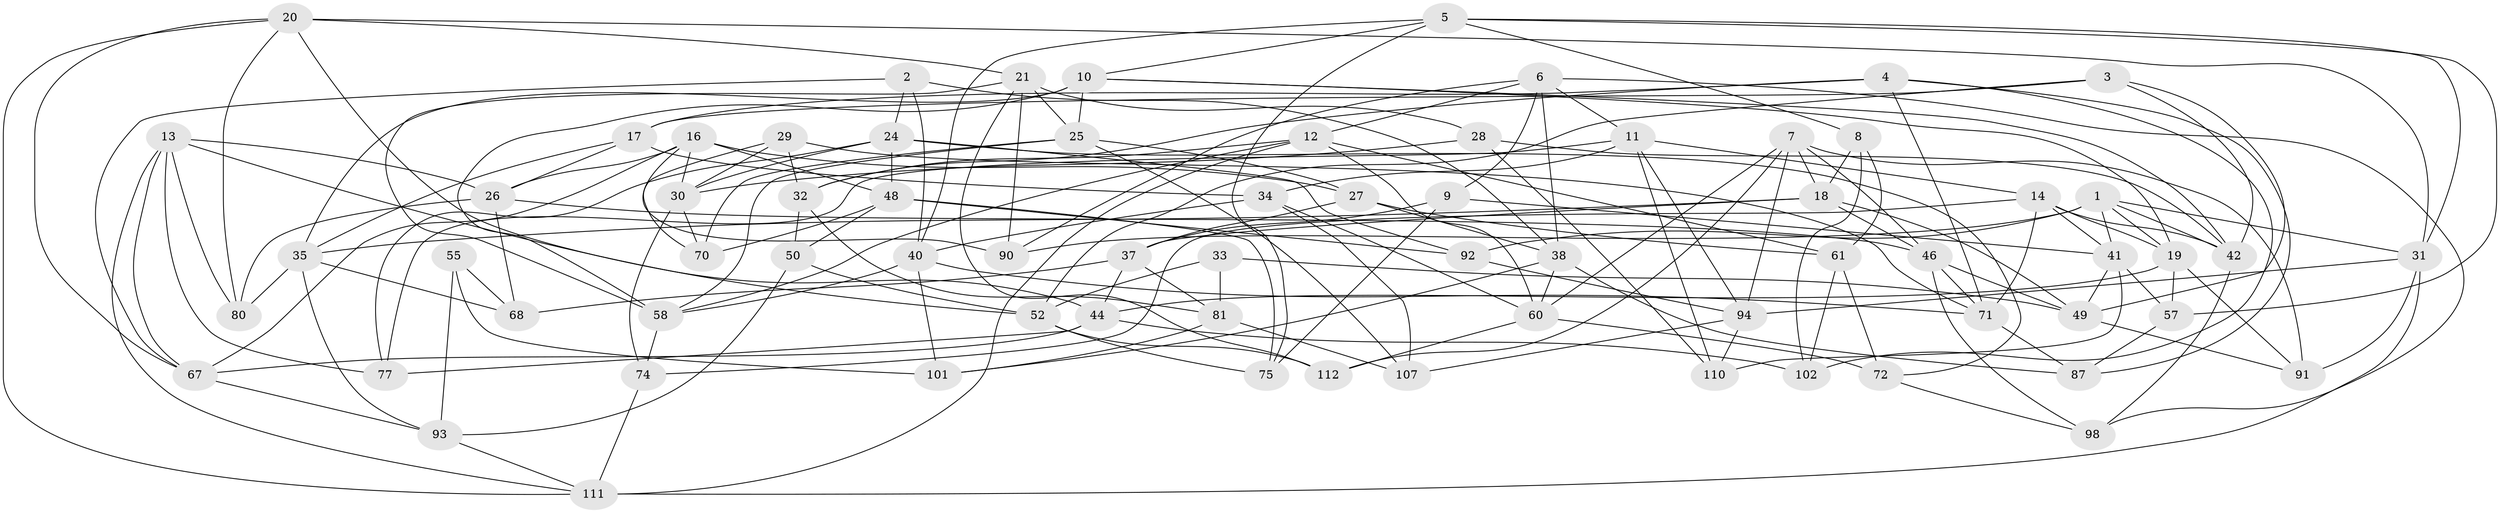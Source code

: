 // original degree distribution, {4: 1.0}
// Generated by graph-tools (version 1.1) at 2025/42/03/06/25 10:42:18]
// undirected, 71 vertices, 181 edges
graph export_dot {
graph [start="1"]
  node [color=gray90,style=filled];
  1 [super="+88"];
  2;
  3;
  4 [super="+51"];
  5 [super="+97"];
  6 [super="+69"];
  7 [super="+86"];
  8;
  9;
  10 [super="+53"];
  11 [super="+79"];
  12 [super="+65"];
  13 [super="+15"];
  14 [super="+63"];
  16 [super="+78"];
  17 [super="+54"];
  18 [super="+22"];
  19 [super="+62"];
  20 [super="+23"];
  21 [super="+64"];
  24 [super="+106"];
  25 [super="+100"];
  26 [super="+39"];
  27 [super="+82"];
  28;
  29;
  30 [super="+45"];
  31 [super="+36"];
  32 [super="+89"];
  33;
  34 [super="+43"];
  35 [super="+95"];
  37 [super="+103"];
  38 [super="+108"];
  40 [super="+59"];
  41 [super="+47"];
  42 [super="+83"];
  44 [super="+85"];
  46 [super="+76"];
  48 [super="+96"];
  49 [super="+56"];
  50;
  52 [super="+84"];
  55;
  57;
  58 [super="+105"];
  60 [super="+66"];
  61 [super="+114"];
  67 [super="+109"];
  68;
  70;
  71 [super="+73"];
  72;
  74;
  75;
  77;
  80;
  81 [super="+113"];
  87;
  90;
  91;
  92;
  93 [super="+104"];
  94 [super="+99"];
  98;
  101;
  102;
  107;
  110;
  111 [super="+115"];
  112;
  1 -- 90;
  1 -- 42;
  1 -- 31;
  1 -- 19;
  1 -- 92;
  1 -- 41;
  2 -- 67;
  2 -- 24;
  2 -- 40;
  2 -- 38;
  3 -- 49;
  3 -- 42;
  3 -- 17;
  3 -- 52;
  4 -- 87;
  4 -- 17;
  4 -- 32 [weight=2];
  4 -- 102;
  4 -- 71;
  5 -- 57;
  5 -- 10;
  5 -- 40;
  5 -- 8;
  5 -- 75;
  5 -- 31;
  6 -- 9;
  6 -- 90;
  6 -- 12;
  6 -- 38;
  6 -- 98;
  6 -- 11;
  7 -- 94;
  7 -- 60;
  7 -- 46;
  7 -- 112;
  7 -- 18;
  7 -- 91;
  8 -- 18;
  8 -- 102;
  8 -- 61;
  9 -- 75;
  9 -- 41;
  9 -- 37;
  10 -- 42;
  10 -- 35;
  10 -- 25;
  10 -- 19;
  10 -- 58;
  11 -- 14;
  11 -- 34;
  11 -- 77;
  11 -- 110;
  11 -- 94;
  12 -- 32;
  12 -- 58;
  12 -- 60;
  12 -- 111;
  12 -- 61;
  13 -- 52;
  13 -- 67;
  13 -- 80;
  13 -- 77;
  13 -- 111;
  13 -- 26;
  14 -- 71;
  14 -- 19;
  14 -- 41;
  14 -- 42;
  14 -- 74;
  16 -- 48;
  16 -- 90;
  16 -- 67;
  16 -- 26;
  16 -- 30;
  16 -- 27;
  17 -- 34 [weight=2];
  17 -- 35;
  17 -- 26;
  18 -- 49;
  18 -- 46;
  18 -- 35;
  18 -- 37;
  19 -- 57;
  19 -- 91;
  19 -- 44;
  20 -- 67;
  20 -- 31;
  20 -- 80;
  20 -- 21;
  20 -- 44;
  20 -- 111;
  21 -- 112;
  21 -- 58;
  21 -- 28;
  21 -- 90;
  21 -- 25;
  24 -- 77;
  24 -- 72;
  24 -- 92;
  24 -- 30;
  24 -- 48;
  25 -- 107;
  25 -- 58;
  25 -- 27;
  25 -- 70;
  26 -- 68;
  26 -- 80;
  26 -- 46;
  27 -- 38;
  27 -- 37;
  27 -- 61 [weight=2];
  28 -- 42;
  28 -- 30;
  28 -- 110;
  29 -- 70;
  29 -- 71;
  29 -- 30;
  29 -- 32;
  30 -- 70;
  30 -- 74;
  31 -- 91;
  31 -- 94;
  31 -- 111;
  32 -- 81;
  32 -- 50;
  33 -- 81 [weight=2];
  33 -- 49;
  33 -- 52;
  34 -- 107;
  34 -- 40;
  34 -- 60;
  35 -- 80;
  35 -- 68;
  35 -- 93;
  37 -- 68;
  37 -- 81;
  37 -- 44;
  38 -- 87;
  38 -- 60;
  38 -- 101;
  40 -- 101;
  40 -- 71;
  40 -- 58;
  41 -- 57;
  41 -- 110;
  41 -- 49;
  42 -- 98;
  44 -- 77;
  44 -- 67;
  44 -- 102;
  46 -- 98;
  46 -- 71;
  46 -- 49;
  48 -- 50;
  48 -- 92;
  48 -- 75;
  48 -- 70;
  49 -- 91;
  50 -- 93;
  50 -- 52;
  52 -- 112;
  52 -- 75;
  55 -- 68;
  55 -- 93 [weight=2];
  55 -- 101;
  57 -- 87;
  58 -- 74;
  60 -- 112;
  60 -- 72;
  61 -- 102;
  61 -- 72;
  67 -- 93;
  71 -- 87;
  72 -- 98;
  74 -- 111;
  81 -- 101;
  81 -- 107;
  92 -- 94;
  93 -- 111;
  94 -- 107;
  94 -- 110;
}
